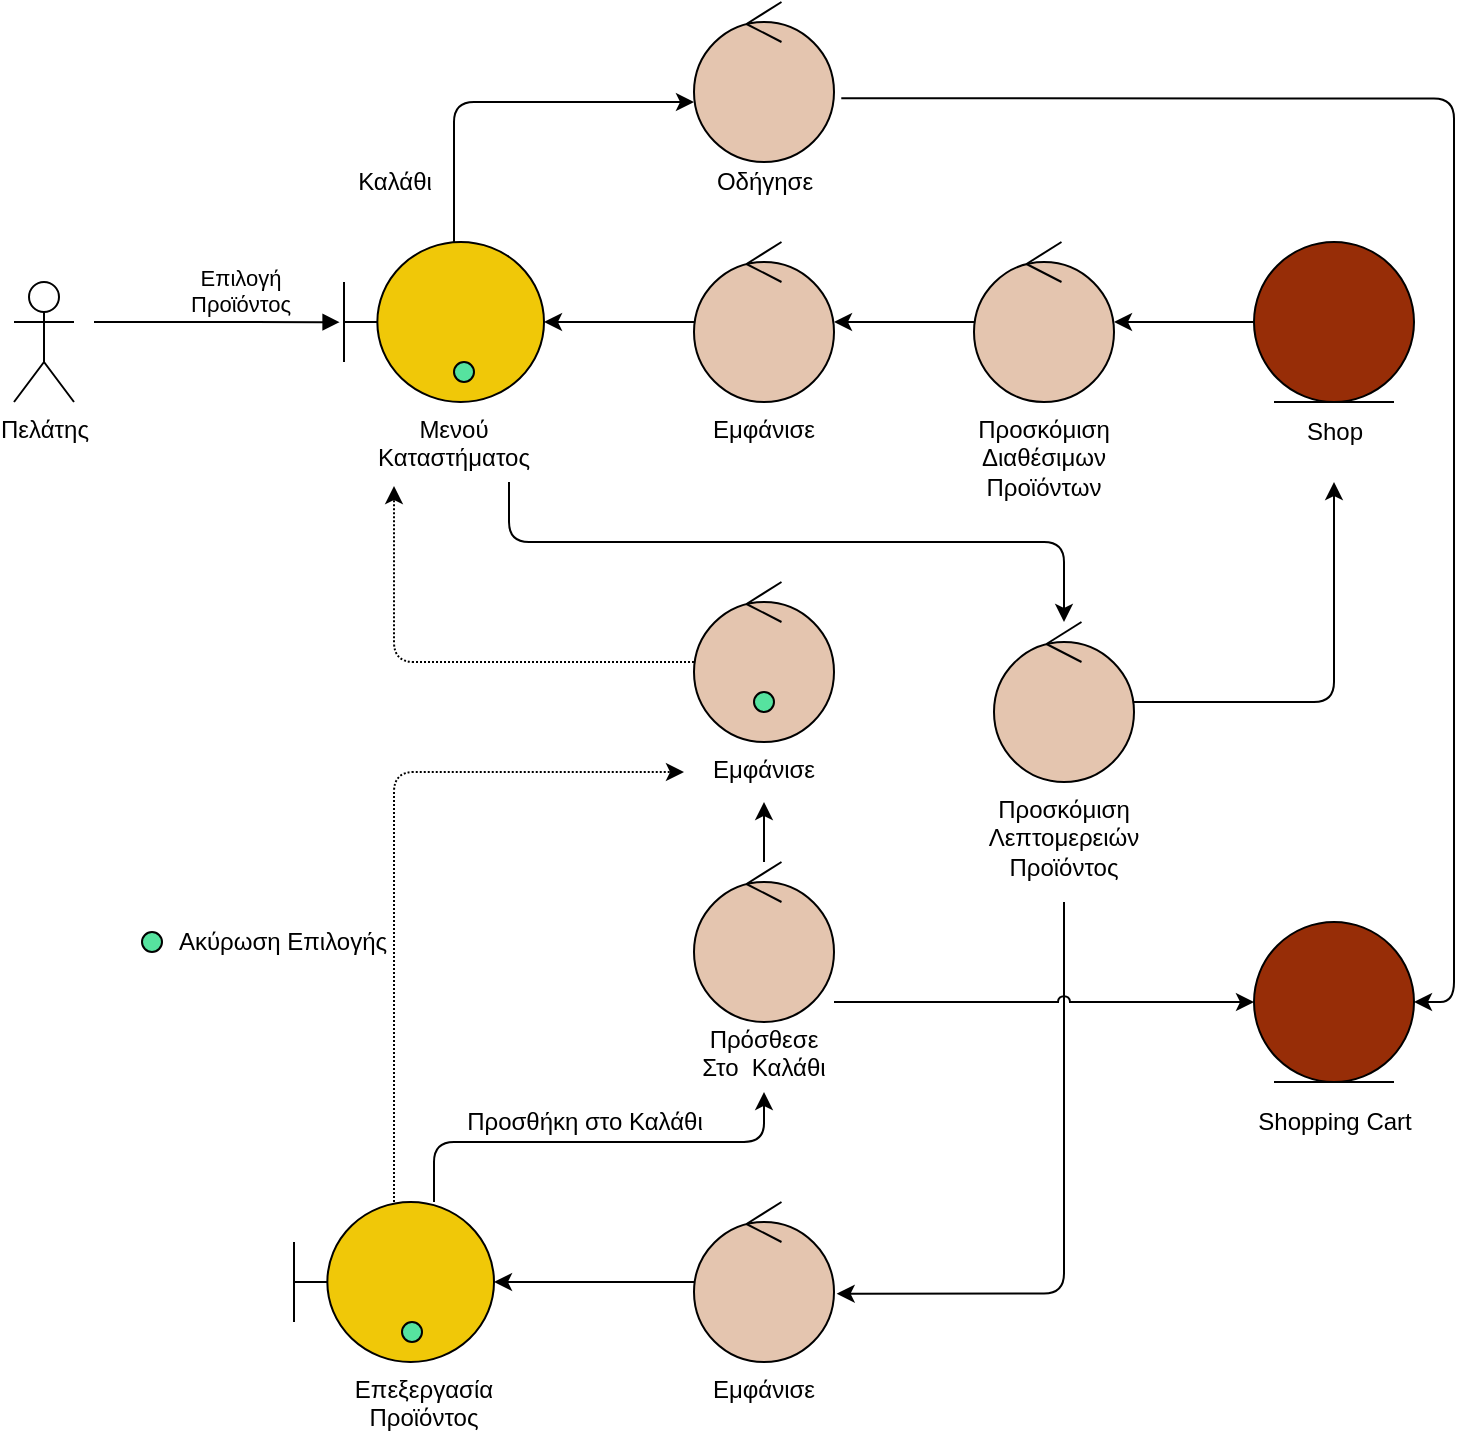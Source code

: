 <mxfile version="18.1.2"><diagram id="yCyBMPS3MhZm2c-9eRfR" name="Page-1"><mxGraphModel dx="662" dy="682" grid="1" gridSize="10" guides="1" tooltips="1" connect="1" arrows="1" fold="1" page="1" pageScale="1" pageWidth="850" pageHeight="1100" math="0" shadow="0"><root><mxCell id="0"/><mxCell id="1" parent="0"/><mxCell id="076iKT_qOLnqT8b4AHd8-2" style="edgeStyle=orthogonalEdgeStyle;rounded=0;orthogonalLoop=1;jettySize=auto;html=1;" edge="1" parent="1" source="076iKT_qOLnqT8b4AHd8-3" target="076iKT_qOLnqT8b4AHd8-6"><mxGeometry relative="1" as="geometry"/></mxCell><mxCell id="076iKT_qOLnqT8b4AHd8-3" value="" style="ellipse;shape=umlControl;whiteSpace=wrap;html=1;fillColor=#E4C5AF;" vertex="1" parent="1"><mxGeometry x="380" y="460" width="70" height="80" as="geometry"/></mxCell><mxCell id="076iKT_qOLnqT8b4AHd8-4" style="edgeStyle=orthogonalEdgeStyle;rounded=1;orthogonalLoop=1;jettySize=auto;html=1;exitX=0.75;exitY=1;exitDx=0;exitDy=0;" edge="1" parent="1" source="076iKT_qOLnqT8b4AHd8-26" target="076iKT_qOLnqT8b4AHd8-17"><mxGeometry relative="1" as="geometry"><Array as="points"><mxPoint x="288" y="610.0"/><mxPoint x="565" y="610.0"/></Array></mxGeometry></mxCell><mxCell id="076iKT_qOLnqT8b4AHd8-5" style="edgeStyle=orthogonalEdgeStyle;rounded=1;jumpStyle=arc;orthogonalLoop=1;jettySize=auto;html=1;entryX=0;entryY=0.625;entryDx=0;entryDy=0;entryPerimeter=0;" edge="1" parent="1" source="076iKT_qOLnqT8b4AHd8-6" target="076iKT_qOLnqT8b4AHd8-42"><mxGeometry relative="1" as="geometry"><mxPoint x="340" y="400" as="targetPoint"/><Array as="points"><mxPoint x="260" y="390"/></Array></mxGeometry></mxCell><mxCell id="076iKT_qOLnqT8b4AHd8-6" value="" style="shape=umlBoundary;whiteSpace=wrap;html=1;fillColor=#F0C808;" vertex="1" parent="1"><mxGeometry x="205" y="460" width="100" height="80" as="geometry"/></mxCell><mxCell id="076iKT_qOLnqT8b4AHd8-7" value="Επιλογή &lt;br&gt;Προϊόντος" style="html=1;verticalAlign=bottom;endArrow=block;rounded=0;entryX=-0.022;entryY=0.501;entryDx=0;entryDy=0;entryPerimeter=0;labelBackgroundColor=none;" edge="1" parent="1" target="076iKT_qOLnqT8b4AHd8-6"><mxGeometry x="0.189" width="80" relative="1" as="geometry"><mxPoint x="80" y="500" as="sourcePoint"/><mxPoint x="380" y="400" as="targetPoint"/><Array as="points"><mxPoint x="80" y="500"/></Array><mxPoint as="offset"/></mxGeometry></mxCell><mxCell id="076iKT_qOLnqT8b4AHd8-8" style="edgeStyle=orthogonalEdgeStyle;rounded=0;orthogonalLoop=1;jettySize=auto;html=1;" edge="1" parent="1" source="076iKT_qOLnqT8b4AHd8-9" target="076iKT_qOLnqT8b4AHd8-3"><mxGeometry relative="1" as="geometry"/></mxCell><mxCell id="076iKT_qOLnqT8b4AHd8-9" value="" style="ellipse;shape=umlControl;whiteSpace=wrap;html=1;fillColor=#E4C5AF;" vertex="1" parent="1"><mxGeometry x="520" y="460" width="70" height="80" as="geometry"/></mxCell><mxCell id="076iKT_qOLnqT8b4AHd8-10" style="edgeStyle=orthogonalEdgeStyle;rounded=1;orthogonalLoop=1;jettySize=auto;html=1;entryX=0.5;entryY=1;entryDx=0;entryDy=0;" edge="1" parent="1" source="076iKT_qOLnqT8b4AHd8-12" target="076iKT_qOLnqT8b4AHd8-35"><mxGeometry relative="1" as="geometry"><Array as="points"><mxPoint x="250" y="910"/><mxPoint x="415" y="910"/></Array></mxGeometry></mxCell><mxCell id="076iKT_qOLnqT8b4AHd8-11" style="edgeStyle=orthogonalEdgeStyle;rounded=1;orthogonalLoop=1;jettySize=auto;html=1;dashed=1;dashPattern=1 1;" edge="1" parent="1" source="076iKT_qOLnqT8b4AHd8-12" target="076iKT_qOLnqT8b4AHd8-30"><mxGeometry relative="1" as="geometry"><Array as="points"><mxPoint x="230" y="725"/></Array><mxPoint x="380" y="669" as="targetPoint"/></mxGeometry></mxCell><mxCell id="076iKT_qOLnqT8b4AHd8-12" value="" style="shape=umlBoundary;whiteSpace=wrap;html=1;fillColor=#F0C808;" vertex="1" parent="1"><mxGeometry x="180" y="940" width="100" height="80" as="geometry"/></mxCell><mxCell id="076iKT_qOLnqT8b4AHd8-13" style="edgeStyle=orthogonalEdgeStyle;rounded=0;orthogonalLoop=1;jettySize=auto;html=1;" edge="1" parent="1" source="076iKT_qOLnqT8b4AHd8-15" target="076iKT_qOLnqT8b4AHd8-9"><mxGeometry relative="1" as="geometry"/></mxCell><mxCell id="076iKT_qOLnqT8b4AHd8-14" style="edgeStyle=orthogonalEdgeStyle;rounded=1;orthogonalLoop=1;jettySize=auto;html=1;" edge="1" parent="1" source="076iKT_qOLnqT8b4AHd8-17"><mxGeometry relative="1" as="geometry"><mxPoint x="700" y="580" as="targetPoint"/><Array as="points"><mxPoint x="700" y="690"/></Array><mxPoint x="700" y="630.0" as="sourcePoint"/></mxGeometry></mxCell><mxCell id="076iKT_qOLnqT8b4AHd8-15" value="" style="ellipse;shape=umlEntity;whiteSpace=wrap;html=1;fillColor=#972D07;" vertex="1" parent="1"><mxGeometry x="660" y="460" width="80" height="80" as="geometry"/></mxCell><mxCell id="076iKT_qOLnqT8b4AHd8-16" style="edgeStyle=orthogonalEdgeStyle;rounded=1;orthogonalLoop=1;jettySize=auto;html=1;entryX=1.019;entryY=0.573;entryDx=0;entryDy=0;entryPerimeter=0;" edge="1" parent="1" source="076iKT_qOLnqT8b4AHd8-27" target="076iKT_qOLnqT8b4AHd8-19"><mxGeometry relative="1" as="geometry"><mxPoint x="555" y="890.0" as="targetPoint"/><Array as="points"><mxPoint x="565" y="986"/></Array><mxPoint x="555" y="860.0" as="sourcePoint"/></mxGeometry></mxCell><mxCell id="076iKT_qOLnqT8b4AHd8-17" value="" style="ellipse;shape=umlControl;whiteSpace=wrap;html=1;fillColor=#E4C5AF;" vertex="1" parent="1"><mxGeometry x="530" y="650.0" width="70" height="80" as="geometry"/></mxCell><mxCell id="076iKT_qOLnqT8b4AHd8-18" style="edgeStyle=orthogonalEdgeStyle;rounded=0;orthogonalLoop=1;jettySize=auto;html=1;" edge="1" parent="1" source="076iKT_qOLnqT8b4AHd8-19" target="076iKT_qOLnqT8b4AHd8-12"><mxGeometry relative="1" as="geometry"/></mxCell><mxCell id="076iKT_qOLnqT8b4AHd8-19" value="" style="ellipse;shape=umlControl;whiteSpace=wrap;html=1;fillColor=#E4C5AF;" vertex="1" parent="1"><mxGeometry x="380" y="940.0" width="70" height="80" as="geometry"/></mxCell><mxCell id="076iKT_qOLnqT8b4AHd8-20" style="edgeStyle=orthogonalEdgeStyle;rounded=1;orthogonalLoop=1;jettySize=auto;html=1;dashed=1;dashPattern=1 1;" edge="1" parent="1" source="076iKT_qOLnqT8b4AHd8-21"><mxGeometry relative="1" as="geometry"><mxPoint x="230" y="582" as="targetPoint"/><Array as="points"><mxPoint x="230" y="670"/></Array></mxGeometry></mxCell><mxCell id="076iKT_qOLnqT8b4AHd8-21" value="" style="ellipse;shape=umlControl;whiteSpace=wrap;html=1;fillColor=#E4C5AF;" vertex="1" parent="1"><mxGeometry x="380" y="630.0" width="70" height="80" as="geometry"/></mxCell><mxCell id="076iKT_qOLnqT8b4AHd8-23" value="Πελάτης" style="shape=umlActor;verticalLabelPosition=bottom;verticalAlign=top;html=1;outlineConnect=0;" vertex="1" parent="1"><mxGeometry x="40" y="480" width="30" height="60" as="geometry"/></mxCell><mxCell id="076iKT_qOLnqT8b4AHd8-24" value="&lt;meta charset=&quot;utf-8&quot;&gt;&lt;span style=&quot;color: rgb(0, 0, 0); font-family: helvetica; font-size: 12px; font-style: normal; font-weight: 400; letter-spacing: normal; text-indent: 0px; text-transform: none; word-spacing: 0px; display: inline; float: none;&quot;&gt;Προσκόμιση&lt;/span&gt;&lt;br style=&quot;color: rgb(0, 0, 0); font-family: helvetica; font-size: 12px; font-style: normal; font-weight: 400; letter-spacing: normal; text-indent: 0px; text-transform: none; word-spacing: 0px;&quot;&gt;&lt;span style=&quot;color: rgb(0, 0, 0); font-family: helvetica; font-size: 12px; font-style: normal; font-weight: 400; letter-spacing: normal; text-indent: 0px; text-transform: none; word-spacing: 0px; display: inline; float: none;&quot;&gt;Διαθέσιμων&lt;/span&gt;&lt;br style=&quot;color: rgb(0, 0, 0); font-family: helvetica; font-size: 12px; font-style: normal; font-weight: 400; letter-spacing: normal; text-indent: 0px; text-transform: none; word-spacing: 0px;&quot;&gt;&lt;span style=&quot;color: rgb(0, 0, 0); font-family: helvetica; font-size: 12px; font-style: normal; font-weight: 400; letter-spacing: normal; text-indent: 0px; text-transform: none; word-spacing: 0px; display: inline; float: none;&quot;&gt;Προϊόντων&lt;/span&gt;" style="text;whiteSpace=wrap;html=1;align=center;labelBackgroundColor=none;" vertex="1" parent="1"><mxGeometry x="505" y="540.0" width="100" height="60" as="geometry"/></mxCell><mxCell id="076iKT_qOLnqT8b4AHd8-25" value="&lt;meta charset=&quot;utf-8&quot;&gt;&lt;span style=&quot;color: rgb(0, 0, 0); font-family: helvetica; font-size: 12px; font-style: normal; font-weight: 400; letter-spacing: normal; text-indent: 0px; text-transform: none; word-spacing: 0px; display: inline; float: none;&quot;&gt;Εμφάνισε&lt;/span&gt;" style="text;whiteSpace=wrap;html=1;align=center;labelBackgroundColor=none;" vertex="1" parent="1"><mxGeometry x="375" y="540.0" width="80" height="30" as="geometry"/></mxCell><mxCell id="076iKT_qOLnqT8b4AHd8-26" value="&lt;meta charset=&quot;utf-8&quot;&gt;&lt;span style=&quot;color: rgb(0, 0, 0); font-family: helvetica; font-size: 12px; font-style: normal; font-weight: 400; letter-spacing: normal; text-indent: 0px; text-transform: none; word-spacing: 0px; display: inline; float: none;&quot;&gt;Μενού&lt;/span&gt;&lt;br style=&quot;color: rgb(0, 0, 0); font-family: helvetica; font-size: 12px; font-style: normal; font-weight: 400; letter-spacing: normal; text-indent: 0px; text-transform: none; word-spacing: 0px;&quot;&gt;&lt;span style=&quot;color: rgb(0, 0, 0); font-family: helvetica; font-size: 12px; font-style: normal; font-weight: 400; letter-spacing: normal; text-indent: 0px; text-transform: none; word-spacing: 0px; display: inline; float: none;&quot;&gt;Καταστήματος&lt;/span&gt;" style="text;whiteSpace=wrap;html=1;align=center;labelBackgroundColor=none;" vertex="1" parent="1"><mxGeometry x="205" y="540.0" width="110" height="40" as="geometry"/></mxCell><mxCell id="076iKT_qOLnqT8b4AHd8-27" value="&lt;meta charset=&quot;utf-8&quot;&gt;&lt;span style=&quot;color: rgb(0, 0, 0); font-family: helvetica; font-size: 12px; font-style: normal; font-weight: 400; letter-spacing: normal; text-indent: 0px; text-transform: none; word-spacing: 0px; display: inline; float: none;&quot;&gt;Προσκόμιση&lt;/span&gt;&lt;br style=&quot;color: rgb(0, 0, 0); font-family: helvetica; font-size: 12px; font-style: normal; font-weight: 400; letter-spacing: normal; text-indent: 0px; text-transform: none; word-spacing: 0px;&quot;&gt;&lt;span style=&quot;color: rgb(0, 0, 0); font-family: helvetica; font-size: 12px; font-style: normal; font-weight: 400; letter-spacing: normal; text-indent: 0px; text-transform: none; word-spacing: 0px; display: inline; float: none;&quot;&gt;Λεπτομερειών&lt;/span&gt;&lt;br style=&quot;color: rgb(0, 0, 0); font-family: helvetica; font-size: 12px; font-style: normal; font-weight: 400; letter-spacing: normal; text-indent: 0px; text-transform: none; word-spacing: 0px;&quot;&gt;&lt;span style=&quot;color: rgb(0, 0, 0); font-family: helvetica; font-size: 12px; font-style: normal; font-weight: 400; letter-spacing: normal; text-indent: 0px; text-transform: none; word-spacing: 0px; display: inline; float: none;&quot;&gt;Προϊόντος&lt;/span&gt;" style="text;whiteSpace=wrap;html=1;align=center;labelBackgroundColor=none;" vertex="1" parent="1"><mxGeometry x="510" y="730.0" width="110" height="60" as="geometry"/></mxCell><mxCell id="076iKT_qOLnqT8b4AHd8-28" value="&lt;meta charset=&quot;utf-8&quot;&gt;&lt;span style=&quot;color: rgb(0, 0, 0); font-family: helvetica; font-size: 12px; font-style: normal; font-weight: 400; letter-spacing: normal; text-indent: 0px; text-transform: none; word-spacing: 0px; display: inline; float: none;&quot;&gt;Εμφάνισε&lt;/span&gt;" style="text;whiteSpace=wrap;html=1;align=center;labelBackgroundColor=none;" vertex="1" parent="1"><mxGeometry x="375" y="1020" width="80" height="30" as="geometry"/></mxCell><mxCell id="076iKT_qOLnqT8b4AHd8-29" value="&lt;meta charset=&quot;utf-8&quot;&gt;&lt;span style=&quot;color: rgb(0, 0, 0); font-family: helvetica; font-size: 12px; font-style: normal; font-weight: 400; letter-spacing: normal; text-indent: 0px; text-transform: none; word-spacing: 0px; display: inline; float: none;&quot;&gt;Επεξεργασία&lt;/span&gt;&lt;br style=&quot;color: rgb(0, 0, 0); font-family: helvetica; font-size: 12px; font-style: normal; font-weight: 400; letter-spacing: normal; text-indent: 0px; text-transform: none; word-spacing: 0px;&quot;&gt;&lt;span style=&quot;color: rgb(0, 0, 0); font-family: helvetica; font-size: 12px; font-style: normal; font-weight: 400; letter-spacing: normal; text-indent: 0px; text-transform: none; word-spacing: 0px; display: inline; float: none;&quot;&gt;Προϊόντος&lt;/span&gt;" style="text;whiteSpace=wrap;html=1;align=center;labelBackgroundColor=none;" vertex="1" parent="1"><mxGeometry x="195" y="1020" width="100" height="40" as="geometry"/></mxCell><mxCell id="076iKT_qOLnqT8b4AHd8-30" value="&lt;meta charset=&quot;utf-8&quot;&gt;&lt;span style=&quot;color: rgb(0, 0, 0); font-family: helvetica; font-size: 12px; font-style: normal; font-weight: 400; letter-spacing: normal; text-indent: 0px; text-transform: none; word-spacing: 0px; display: inline; float: none;&quot;&gt;Εμφάνισε&lt;/span&gt;" style="text;whiteSpace=wrap;html=1;align=center;labelBackgroundColor=none;" vertex="1" parent="1"><mxGeometry x="375" y="710.0" width="80" height="30" as="geometry"/></mxCell><mxCell id="076iKT_qOLnqT8b4AHd8-31" value="" style="ellipse;shape=umlEntity;whiteSpace=wrap;html=1;fillColor=#972D07;" vertex="1" parent="1"><mxGeometry x="660" y="800.0" width="80" height="80" as="geometry"/></mxCell><mxCell id="076iKT_qOLnqT8b4AHd8-32" style="edgeStyle=orthogonalEdgeStyle;rounded=1;orthogonalLoop=1;jettySize=auto;html=1;entryX=0;entryY=0.5;entryDx=0;entryDy=0;jumpStyle=arc;" edge="1" parent="1" target="076iKT_qOLnqT8b4AHd8-31"><mxGeometry relative="1" as="geometry"><mxPoint x="395" y="770" as="targetPoint"/><mxPoint x="450" y="840" as="sourcePoint"/></mxGeometry></mxCell><mxCell id="076iKT_qOLnqT8b4AHd8-33" style="edgeStyle=orthogonalEdgeStyle;rounded=1;orthogonalLoop=1;jettySize=auto;html=1;" edge="1" parent="1" source="076iKT_qOLnqT8b4AHd8-34" target="076iKT_qOLnqT8b4AHd8-30"><mxGeometry relative="1" as="geometry"/></mxCell><mxCell id="076iKT_qOLnqT8b4AHd8-34" value="" style="ellipse;shape=umlControl;whiteSpace=wrap;html=1;fillColor=#E4C5AF;" vertex="1" parent="1"><mxGeometry x="380" y="770.0" width="70" height="80" as="geometry"/></mxCell><mxCell id="076iKT_qOLnqT8b4AHd8-35" value="&lt;span style=&quot;color: rgb(0, 0, 0); font-family: helvetica; font-size: 12px; font-style: normal; font-weight: 400; letter-spacing: normal; text-indent: 0px; text-transform: none; word-spacing: 0px; display: inline; float: none;&quot;&gt;Πρόσθεσε&lt;br&gt;Στο&amp;nbsp; Καλάθι&lt;br&gt;&lt;/span&gt;" style="text;whiteSpace=wrap;html=1;align=center;labelBackgroundColor=none;" vertex="1" parent="1"><mxGeometry x="375" y="845.0" width="80" height="40" as="geometry"/></mxCell><mxCell id="076iKT_qOLnqT8b4AHd8-36" value="" style="shape=ellipse;fillColor=#56E39F;strokeColor=default;html=1;sketch=0;" vertex="1" parent="1"><mxGeometry x="234" y="1000" width="10" height="10" as="geometry"/></mxCell><mxCell id="076iKT_qOLnqT8b4AHd8-37" value="" style="shape=ellipse;fillColor=#56E39F;strokeColor=default;html=1;sketch=0;" vertex="1" parent="1"><mxGeometry x="410" y="685" width="10" height="10" as="geometry"/></mxCell><mxCell id="076iKT_qOLnqT8b4AHd8-38" value="" style="shape=ellipse;fillColor=#56E39F;strokeColor=default;html=1;sketch=0;" vertex="1" parent="1"><mxGeometry x="260" y="520" width="10" height="10" as="geometry"/></mxCell><mxCell id="076iKT_qOLnqT8b4AHd8-39" value="Shop" style="text;html=1;align=center;verticalAlign=middle;resizable=0;points=[];autosize=1;strokeColor=none;fillColor=none;" vertex="1" parent="1"><mxGeometry x="680" y="545" width="40" height="20" as="geometry"/></mxCell><mxCell id="076iKT_qOLnqT8b4AHd8-40" value="Shopping Cart" style="text;html=1;align=center;verticalAlign=middle;resizable=0;points=[];autosize=1;strokeColor=none;fillColor=none;" vertex="1" parent="1"><mxGeometry x="655" y="890" width="90" height="20" as="geometry"/></mxCell><mxCell id="076iKT_qOLnqT8b4AHd8-41" style="edgeStyle=orthogonalEdgeStyle;rounded=1;jumpStyle=arc;orthogonalLoop=1;jettySize=auto;html=1;entryX=1;entryY=0.5;entryDx=0;entryDy=0;exitX=1.052;exitY=0.602;exitDx=0;exitDy=0;exitPerimeter=0;" edge="1" parent="1" source="076iKT_qOLnqT8b4AHd8-42" target="076iKT_qOLnqT8b4AHd8-31"><mxGeometry relative="1" as="geometry"/></mxCell><mxCell id="076iKT_qOLnqT8b4AHd8-42" value="" style="ellipse;shape=umlControl;whiteSpace=wrap;html=1;fillColor=#E4C5AF;" vertex="1" parent="1"><mxGeometry x="380" y="340" width="70" height="80" as="geometry"/></mxCell><mxCell id="076iKT_qOLnqT8b4AHd8-43" value="Οδήγησε" style="text;html=1;align=center;verticalAlign=middle;resizable=0;points=[];autosize=1;strokeColor=none;fillColor=none;" vertex="1" parent="1"><mxGeometry x="385" y="420" width="60" height="20" as="geometry"/></mxCell><mxCell id="076iKT_qOLnqT8b4AHd8-44" value="Προσθήκη στο Καλάθι" style="text;html=1;align=center;verticalAlign=middle;resizable=0;points=[];autosize=1;strokeColor=none;fillColor=none;" vertex="1" parent="1"><mxGeometry x="260" y="890" width="130" height="20" as="geometry"/></mxCell><mxCell id="076iKT_qOLnqT8b4AHd8-45" value="Ακύρωση Επιλογής" style="text;html=1;align=center;verticalAlign=middle;resizable=0;points=[];autosize=1;strokeColor=none;fillColor=none;" vertex="1" parent="1"><mxGeometry x="114" y="800" width="120" height="20" as="geometry"/></mxCell><mxCell id="076iKT_qOLnqT8b4AHd8-46" value="Καλάθι" style="text;html=1;align=center;verticalAlign=middle;resizable=0;points=[];autosize=1;strokeColor=none;fillColor=none;" vertex="1" parent="1"><mxGeometry x="205" y="420" width="50" height="20" as="geometry"/></mxCell><mxCell id="076iKT_qOLnqT8b4AHd8-47" value="" style="shape=ellipse;fillColor=#56E39F;strokeColor=default;html=1;sketch=0;" vertex="1" parent="1"><mxGeometry x="104" y="805" width="10" height="10" as="geometry"/></mxCell></root></mxGraphModel></diagram></mxfile>